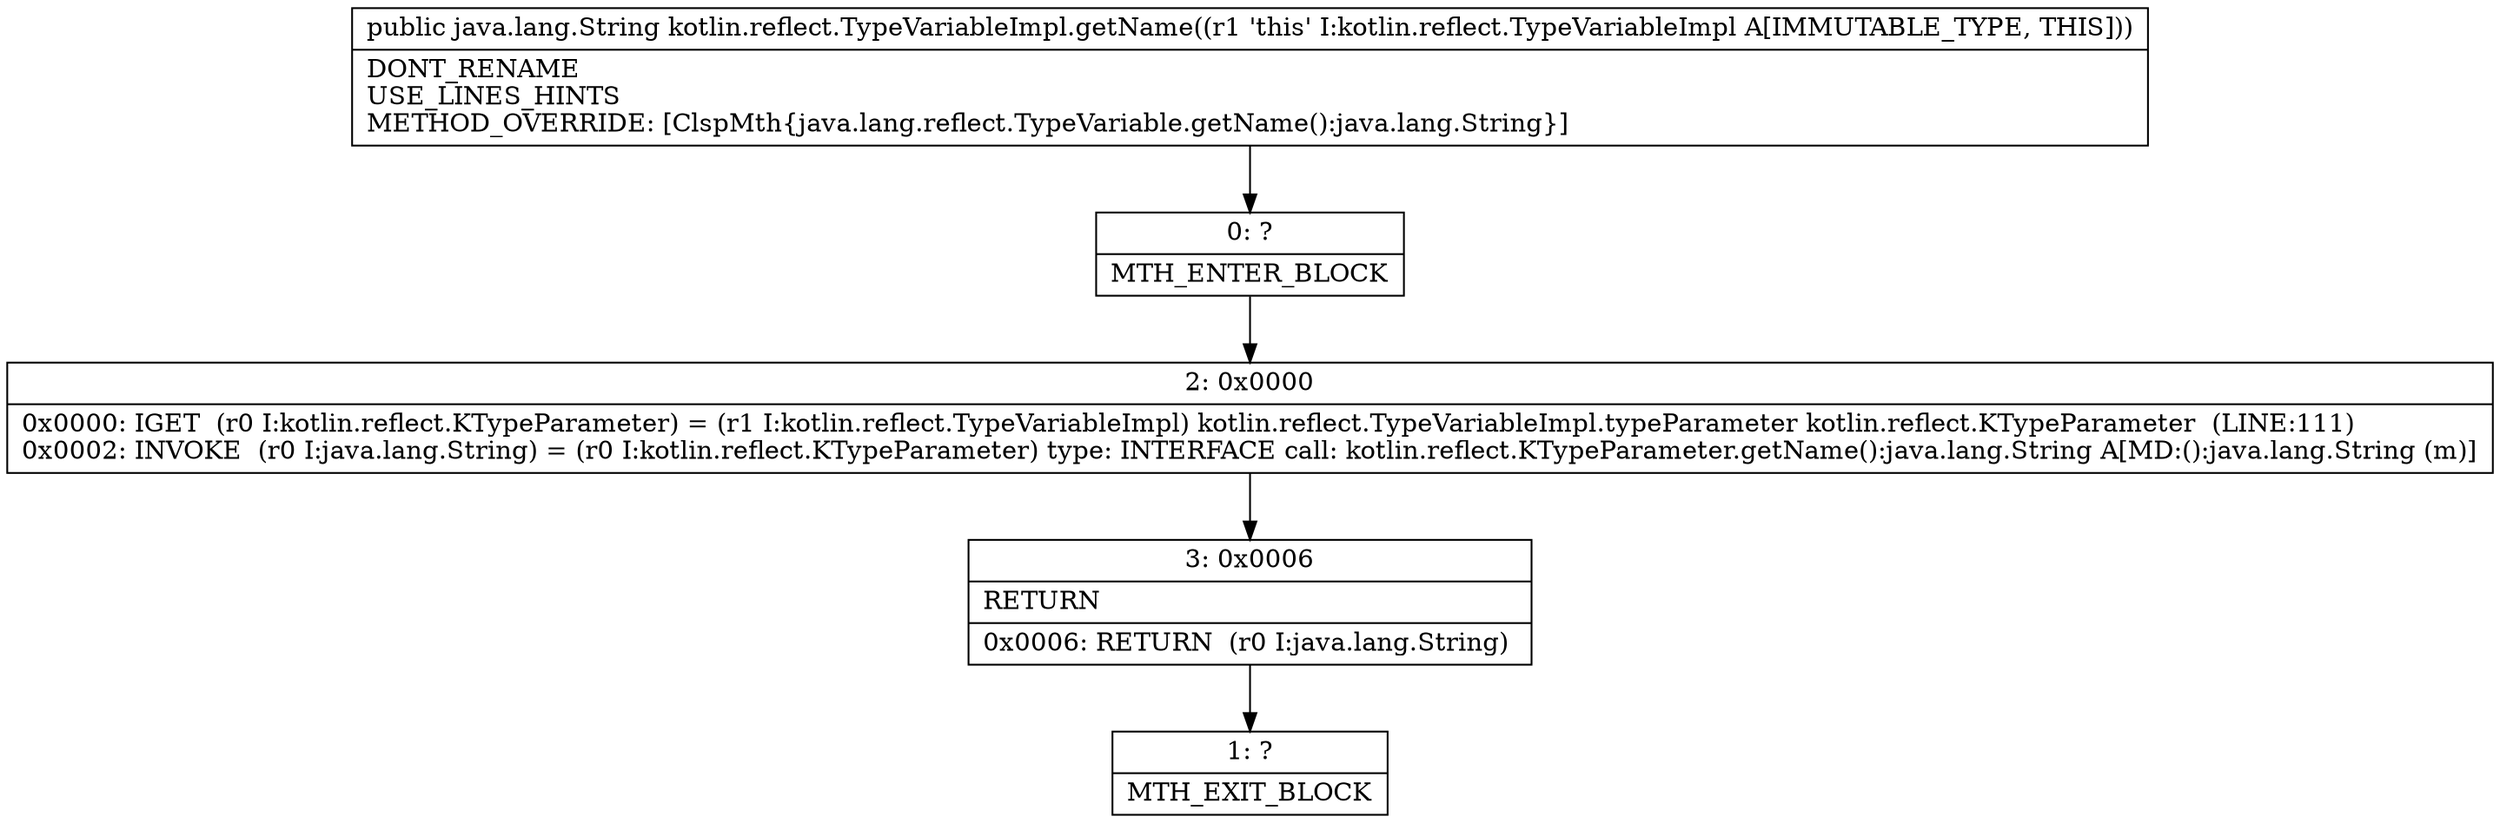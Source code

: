 digraph "CFG forkotlin.reflect.TypeVariableImpl.getName()Ljava\/lang\/String;" {
Node_0 [shape=record,label="{0\:\ ?|MTH_ENTER_BLOCK\l}"];
Node_2 [shape=record,label="{2\:\ 0x0000|0x0000: IGET  (r0 I:kotlin.reflect.KTypeParameter) = (r1 I:kotlin.reflect.TypeVariableImpl) kotlin.reflect.TypeVariableImpl.typeParameter kotlin.reflect.KTypeParameter  (LINE:111)\l0x0002: INVOKE  (r0 I:java.lang.String) = (r0 I:kotlin.reflect.KTypeParameter) type: INTERFACE call: kotlin.reflect.KTypeParameter.getName():java.lang.String A[MD:():java.lang.String (m)]\l}"];
Node_3 [shape=record,label="{3\:\ 0x0006|RETURN\l|0x0006: RETURN  (r0 I:java.lang.String) \l}"];
Node_1 [shape=record,label="{1\:\ ?|MTH_EXIT_BLOCK\l}"];
MethodNode[shape=record,label="{public java.lang.String kotlin.reflect.TypeVariableImpl.getName((r1 'this' I:kotlin.reflect.TypeVariableImpl A[IMMUTABLE_TYPE, THIS]))  | DONT_RENAME\lUSE_LINES_HINTS\lMETHOD_OVERRIDE: [ClspMth\{java.lang.reflect.TypeVariable.getName():java.lang.String\}]\l}"];
MethodNode -> Node_0;Node_0 -> Node_2;
Node_2 -> Node_3;
Node_3 -> Node_1;
}

